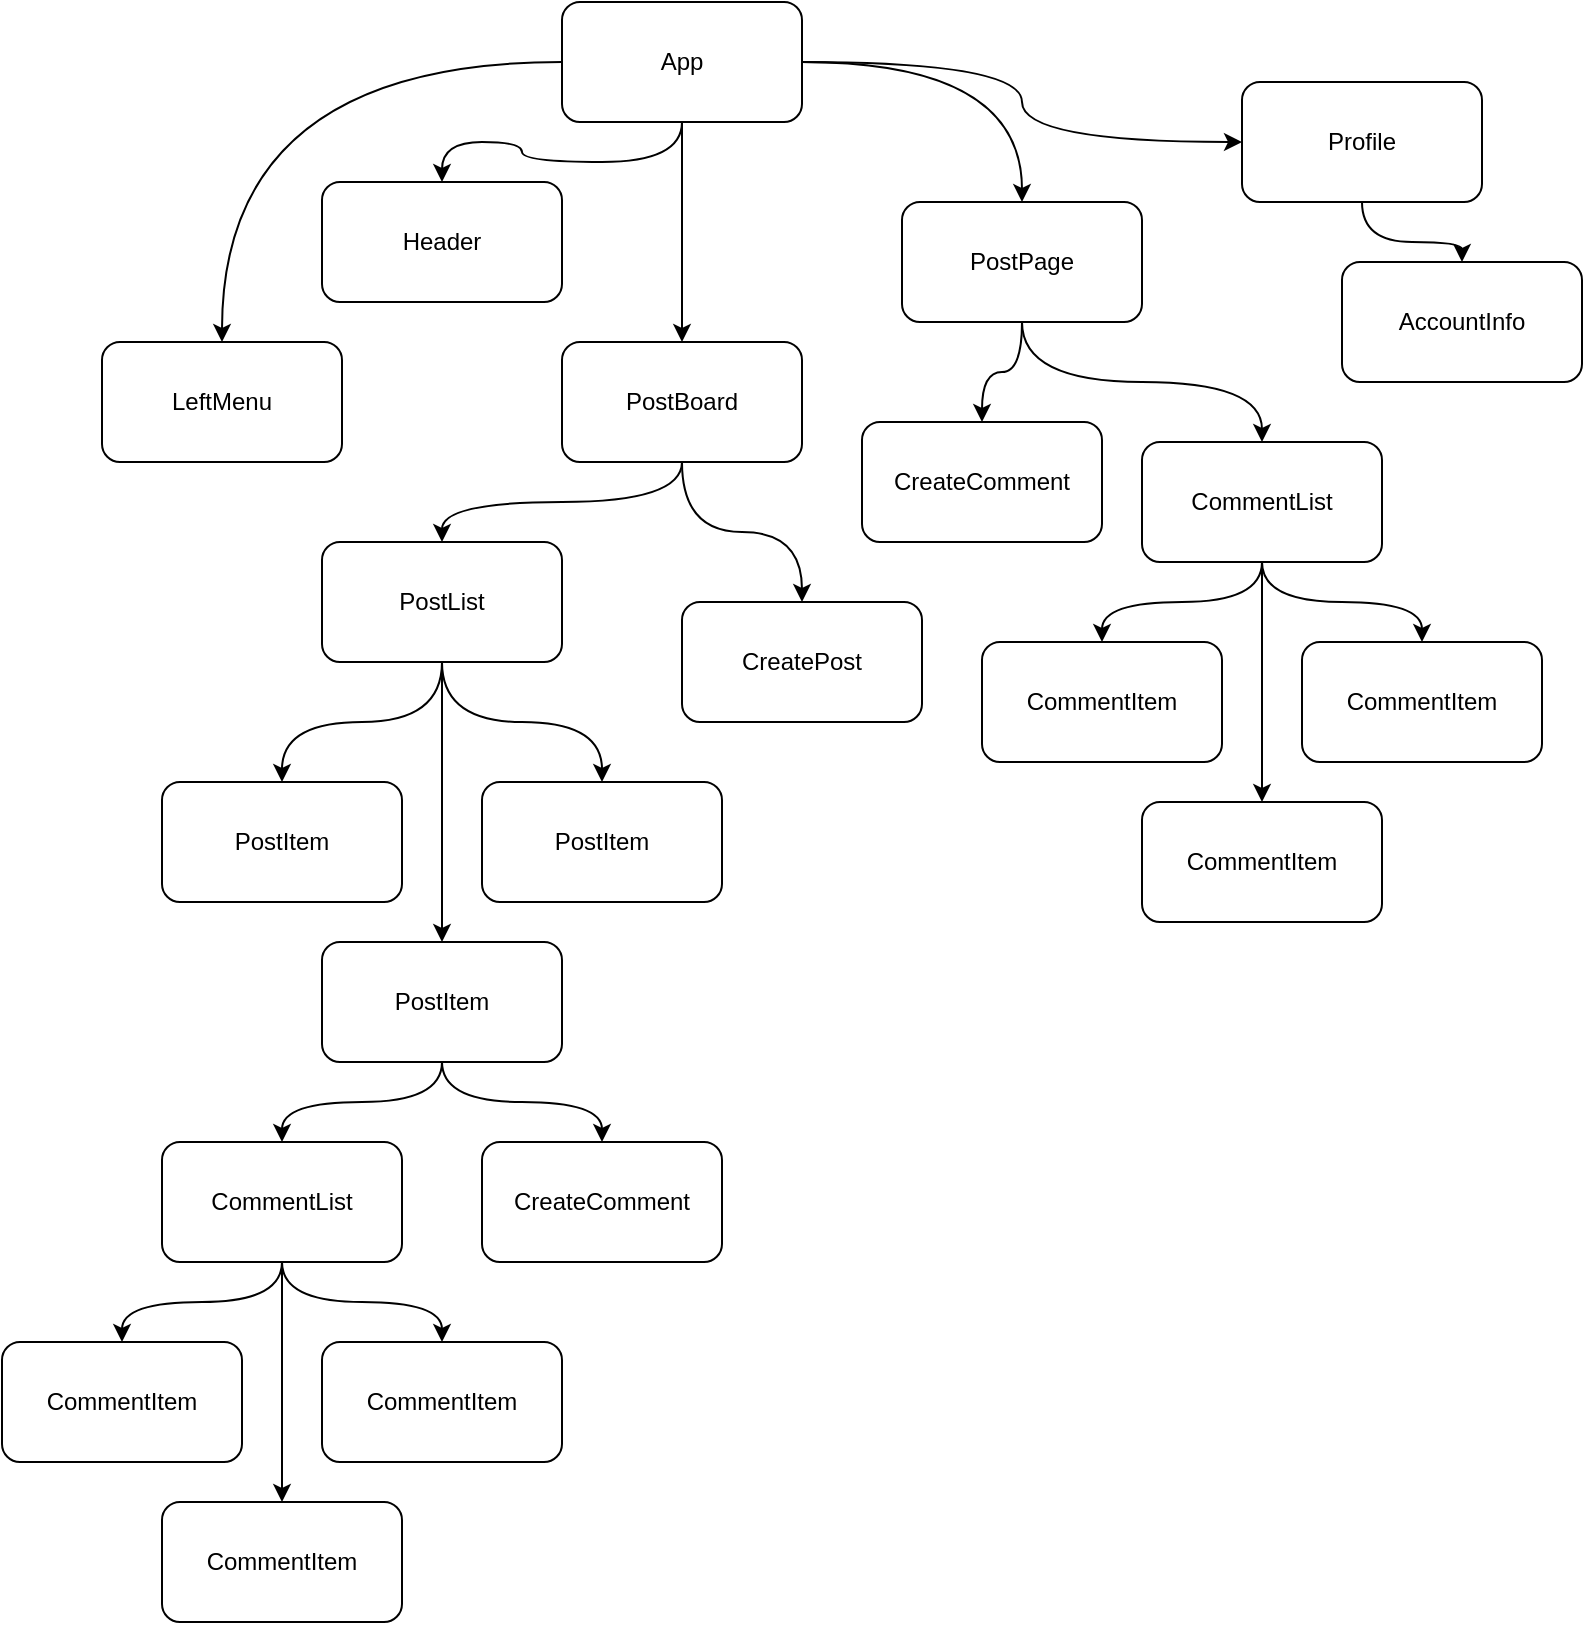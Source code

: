 <mxfile version="24.0.2" type="device">
  <diagram name="Page-1" id="IL38ssH-_RWsgFlwf67Z">
    <mxGraphModel dx="1282" dy="535" grid="1" gridSize="10" guides="1" tooltips="1" connect="1" arrows="1" fold="1" page="1" pageScale="1" pageWidth="827" pageHeight="1169" math="0" shadow="0">
      <root>
        <mxCell id="0" />
        <mxCell id="1" parent="0" />
        <mxCell id="DZYRU_ofzJVjwE8KknH9-11" style="edgeStyle=orthogonalEdgeStyle;rounded=0;orthogonalLoop=1;jettySize=auto;html=1;curved=1;" parent="1" source="DZYRU_ofzJVjwE8KknH9-1" target="DZYRU_ofzJVjwE8KknH9-9" edge="1">
          <mxGeometry relative="1" as="geometry" />
        </mxCell>
        <mxCell id="DZYRU_ofzJVjwE8KknH9-12" style="edgeStyle=orthogonalEdgeStyle;rounded=0;orthogonalLoop=1;jettySize=auto;html=1;curved=1;" parent="1" source="DZYRU_ofzJVjwE8KknH9-1" target="DZYRU_ofzJVjwE8KknH9-10" edge="1">
          <mxGeometry relative="1" as="geometry" />
        </mxCell>
        <mxCell id="DZYRU_ofzJVjwE8KknH9-13" style="edgeStyle=orthogonalEdgeStyle;rounded=0;orthogonalLoop=1;jettySize=auto;html=1;" parent="1" source="DZYRU_ofzJVjwE8KknH9-1" target="DZYRU_ofzJVjwE8KknH9-3" edge="1">
          <mxGeometry relative="1" as="geometry" />
        </mxCell>
        <mxCell id="DZYRU_ofzJVjwE8KknH9-15" style="edgeStyle=orthogonalEdgeStyle;rounded=0;orthogonalLoop=1;jettySize=auto;html=1;curved=1;" parent="1" source="DZYRU_ofzJVjwE8KknH9-1" target="DZYRU_ofzJVjwE8KknH9-2" edge="1">
          <mxGeometry relative="1" as="geometry" />
        </mxCell>
        <mxCell id="bSlTgqxA7FIsEH5_ooCk-12" style="edgeStyle=orthogonalEdgeStyle;rounded=0;orthogonalLoop=1;jettySize=auto;html=1;curved=1;" parent="1" source="DZYRU_ofzJVjwE8KknH9-1" target="bSlTgqxA7FIsEH5_ooCk-2" edge="1">
          <mxGeometry relative="1" as="geometry" />
        </mxCell>
        <mxCell id="DZYRU_ofzJVjwE8KknH9-1" value="App" style="rounded=1;whiteSpace=wrap;html=1;" parent="1" vertex="1">
          <mxGeometry x="280" width="120" height="60" as="geometry" />
        </mxCell>
        <mxCell id="DZYRU_ofzJVjwE8KknH9-49" style="edgeStyle=orthogonalEdgeStyle;rounded=0;orthogonalLoop=1;jettySize=auto;html=1;curved=1;" parent="1" source="DZYRU_ofzJVjwE8KknH9-2" target="DZYRU_ofzJVjwE8KknH9-48" edge="1">
          <mxGeometry relative="1" as="geometry" />
        </mxCell>
        <mxCell id="DZYRU_ofzJVjwE8KknH9-2" value="Profile" style="rounded=1;whiteSpace=wrap;html=1;" parent="1" vertex="1">
          <mxGeometry x="620" y="40" width="120" height="60" as="geometry" />
        </mxCell>
        <mxCell id="DZYRU_ofzJVjwE8KknH9-16" style="edgeStyle=orthogonalEdgeStyle;rounded=0;orthogonalLoop=1;jettySize=auto;html=1;curved=1;" parent="1" source="DZYRU_ofzJVjwE8KknH9-3" target="DZYRU_ofzJVjwE8KknH9-5" edge="1">
          <mxGeometry relative="1" as="geometry" />
        </mxCell>
        <mxCell id="DZYRU_ofzJVjwE8KknH9-45" style="edgeStyle=orthogonalEdgeStyle;rounded=0;orthogonalLoop=1;jettySize=auto;html=1;curved=1;" parent="1" source="DZYRU_ofzJVjwE8KknH9-3" target="DZYRU_ofzJVjwE8KknH9-44" edge="1">
          <mxGeometry relative="1" as="geometry" />
        </mxCell>
        <mxCell id="DZYRU_ofzJVjwE8KknH9-3" value="PostBoard" style="rounded=1;whiteSpace=wrap;html=1;" parent="1" vertex="1">
          <mxGeometry x="280" y="170" width="120" height="60" as="geometry" />
        </mxCell>
        <mxCell id="DZYRU_ofzJVjwE8KknH9-20" style="edgeStyle=orthogonalEdgeStyle;rounded=0;orthogonalLoop=1;jettySize=auto;html=1;curved=1;" parent="1" source="DZYRU_ofzJVjwE8KknH9-5" target="DZYRU_ofzJVjwE8KknH9-6" edge="1">
          <mxGeometry relative="1" as="geometry" />
        </mxCell>
        <mxCell id="DZYRU_ofzJVjwE8KknH9-21" style="edgeStyle=orthogonalEdgeStyle;rounded=0;orthogonalLoop=1;jettySize=auto;html=1;curved=1;" parent="1" source="DZYRU_ofzJVjwE8KknH9-5" target="DZYRU_ofzJVjwE8KknH9-17" edge="1">
          <mxGeometry relative="1" as="geometry" />
        </mxCell>
        <mxCell id="DZYRU_ofzJVjwE8KknH9-22" style="edgeStyle=orthogonalEdgeStyle;rounded=0;orthogonalLoop=1;jettySize=auto;html=1;curved=1;" parent="1" source="DZYRU_ofzJVjwE8KknH9-5" target="DZYRU_ofzJVjwE8KknH9-18" edge="1">
          <mxGeometry relative="1" as="geometry" />
        </mxCell>
        <mxCell id="DZYRU_ofzJVjwE8KknH9-5" value="PostList" style="rounded=1;whiteSpace=wrap;html=1;" parent="1" vertex="1">
          <mxGeometry x="160" y="270" width="120" height="60" as="geometry" />
        </mxCell>
        <mxCell id="DZYRU_ofzJVjwE8KknH9-47" style="edgeStyle=orthogonalEdgeStyle;rounded=0;orthogonalLoop=1;jettySize=auto;html=1;curved=1;" parent="1" source="DZYRU_ofzJVjwE8KknH9-6" target="DZYRU_ofzJVjwE8KknH9-46" edge="1">
          <mxGeometry relative="1" as="geometry" />
        </mxCell>
        <mxCell id="DZYRU_ofzJVjwE8KknH9-6" value="PostItem" style="rounded=1;whiteSpace=wrap;html=1;" parent="1" vertex="1">
          <mxGeometry x="160" y="470" width="120" height="60" as="geometry" />
        </mxCell>
        <mxCell id="DZYRU_ofzJVjwE8KknH9-9" value="Header" style="rounded=1;whiteSpace=wrap;html=1;" parent="1" vertex="1">
          <mxGeometry x="160" y="90" width="120" height="60" as="geometry" />
        </mxCell>
        <mxCell id="DZYRU_ofzJVjwE8KknH9-10" value="LeftMenu" style="rounded=1;whiteSpace=wrap;html=1;" parent="1" vertex="1">
          <mxGeometry x="50" y="170" width="120" height="60" as="geometry" />
        </mxCell>
        <mxCell id="DZYRU_ofzJVjwE8KknH9-17" value="PostItem" style="rounded=1;whiteSpace=wrap;html=1;" parent="1" vertex="1">
          <mxGeometry x="80" y="390" width="120" height="60" as="geometry" />
        </mxCell>
        <mxCell id="DZYRU_ofzJVjwE8KknH9-18" value="PostItem" style="rounded=1;whiteSpace=wrap;html=1;" parent="1" vertex="1">
          <mxGeometry x="240" y="390" width="120" height="60" as="geometry" />
        </mxCell>
        <mxCell id="DZYRU_ofzJVjwE8KknH9-24" style="edgeStyle=orthogonalEdgeStyle;rounded=0;orthogonalLoop=1;jettySize=auto;html=1;curved=1;" parent="1" source="DZYRU_ofzJVjwE8KknH9-6" target="DZYRU_ofzJVjwE8KknH9-25" edge="1">
          <mxGeometry relative="1" as="geometry">
            <mxPoint x="130" y="460" as="sourcePoint" />
          </mxGeometry>
        </mxCell>
        <mxCell id="DZYRU_ofzJVjwE8KknH9-31" style="edgeStyle=orthogonalEdgeStyle;rounded=0;orthogonalLoop=1;jettySize=auto;html=1;curved=1;" parent="1" source="DZYRU_ofzJVjwE8KknH9-25" target="DZYRU_ofzJVjwE8KknH9-30" edge="1">
          <mxGeometry relative="1" as="geometry" />
        </mxCell>
        <mxCell id="DZYRU_ofzJVjwE8KknH9-33" style="edgeStyle=orthogonalEdgeStyle;rounded=0;orthogonalLoop=1;jettySize=auto;html=1;" parent="1" source="DZYRU_ofzJVjwE8KknH9-25" target="DZYRU_ofzJVjwE8KknH9-32" edge="1">
          <mxGeometry relative="1" as="geometry" />
        </mxCell>
        <mxCell id="DZYRU_ofzJVjwE8KknH9-35" style="edgeStyle=orthogonalEdgeStyle;rounded=0;orthogonalLoop=1;jettySize=auto;html=1;curved=1;" parent="1" source="DZYRU_ofzJVjwE8KknH9-25" target="DZYRU_ofzJVjwE8KknH9-34" edge="1">
          <mxGeometry relative="1" as="geometry" />
        </mxCell>
        <mxCell id="DZYRU_ofzJVjwE8KknH9-25" value="CommentList" style="rounded=1;whiteSpace=wrap;html=1;" parent="1" vertex="1">
          <mxGeometry x="80" y="570" width="120" height="60" as="geometry" />
        </mxCell>
        <mxCell id="DZYRU_ofzJVjwE8KknH9-30" value="CommentItem" style="rounded=1;whiteSpace=wrap;html=1;" parent="1" vertex="1">
          <mxGeometry y="670" width="120" height="60" as="geometry" />
        </mxCell>
        <mxCell id="DZYRU_ofzJVjwE8KknH9-32" value="CommentItem" style="rounded=1;whiteSpace=wrap;html=1;" parent="1" vertex="1">
          <mxGeometry x="80" y="750" width="120" height="60" as="geometry" />
        </mxCell>
        <mxCell id="DZYRU_ofzJVjwE8KknH9-34" value="CommentItem" style="rounded=1;whiteSpace=wrap;html=1;" parent="1" vertex="1">
          <mxGeometry x="160" y="670" width="120" height="60" as="geometry" />
        </mxCell>
        <mxCell id="DZYRU_ofzJVjwE8KknH9-44" value="CreatePost" style="rounded=1;whiteSpace=wrap;html=1;" parent="1" vertex="1">
          <mxGeometry x="340" y="300" width="120" height="60" as="geometry" />
        </mxCell>
        <mxCell id="DZYRU_ofzJVjwE8KknH9-46" value="CreateComment" style="rounded=1;whiteSpace=wrap;html=1;" parent="1" vertex="1">
          <mxGeometry x="240" y="570" width="120" height="60" as="geometry" />
        </mxCell>
        <mxCell id="DZYRU_ofzJVjwE8KknH9-48" value="AccountInfo" style="rounded=1;whiteSpace=wrap;html=1;" parent="1" vertex="1">
          <mxGeometry x="670" y="130" width="120" height="60" as="geometry" />
        </mxCell>
        <mxCell id="bSlTgqxA7FIsEH5_ooCk-1" style="edgeStyle=orthogonalEdgeStyle;rounded=0;orthogonalLoop=1;jettySize=auto;html=1;curved=1;" parent="1" source="bSlTgqxA7FIsEH5_ooCk-2" target="bSlTgqxA7FIsEH5_ooCk-11" edge="1">
          <mxGeometry relative="1" as="geometry" />
        </mxCell>
        <mxCell id="bSlTgqxA7FIsEH5_ooCk-2" value="PostPage" style="rounded=1;whiteSpace=wrap;html=1;" parent="1" vertex="1">
          <mxGeometry x="450" y="100" width="120" height="60" as="geometry" />
        </mxCell>
        <mxCell id="bSlTgqxA7FIsEH5_ooCk-3" style="edgeStyle=orthogonalEdgeStyle;rounded=0;orthogonalLoop=1;jettySize=auto;html=1;curved=1;" parent="1" source="bSlTgqxA7FIsEH5_ooCk-2" target="bSlTgqxA7FIsEH5_ooCk-7" edge="1">
          <mxGeometry relative="1" as="geometry">
            <mxPoint x="550" y="270" as="sourcePoint" />
          </mxGeometry>
        </mxCell>
        <mxCell id="bSlTgqxA7FIsEH5_ooCk-4" style="edgeStyle=orthogonalEdgeStyle;rounded=0;orthogonalLoop=1;jettySize=auto;html=1;curved=1;" parent="1" source="bSlTgqxA7FIsEH5_ooCk-7" target="bSlTgqxA7FIsEH5_ooCk-8" edge="1">
          <mxGeometry relative="1" as="geometry" />
        </mxCell>
        <mxCell id="bSlTgqxA7FIsEH5_ooCk-5" style="edgeStyle=orthogonalEdgeStyle;rounded=0;orthogonalLoop=1;jettySize=auto;html=1;" parent="1" source="bSlTgqxA7FIsEH5_ooCk-7" target="bSlTgqxA7FIsEH5_ooCk-9" edge="1">
          <mxGeometry relative="1" as="geometry" />
        </mxCell>
        <mxCell id="bSlTgqxA7FIsEH5_ooCk-6" style="edgeStyle=orthogonalEdgeStyle;rounded=0;orthogonalLoop=1;jettySize=auto;html=1;curved=1;" parent="1" source="bSlTgqxA7FIsEH5_ooCk-7" target="bSlTgqxA7FIsEH5_ooCk-10" edge="1">
          <mxGeometry relative="1" as="geometry" />
        </mxCell>
        <mxCell id="bSlTgqxA7FIsEH5_ooCk-7" value="CommentList" style="rounded=1;whiteSpace=wrap;html=1;" parent="1" vertex="1">
          <mxGeometry x="570" y="220" width="120" height="60" as="geometry" />
        </mxCell>
        <mxCell id="bSlTgqxA7FIsEH5_ooCk-8" value="CommentItem" style="rounded=1;whiteSpace=wrap;html=1;" parent="1" vertex="1">
          <mxGeometry x="490" y="320" width="120" height="60" as="geometry" />
        </mxCell>
        <mxCell id="bSlTgqxA7FIsEH5_ooCk-9" value="CommentItem" style="rounded=1;whiteSpace=wrap;html=1;" parent="1" vertex="1">
          <mxGeometry x="570" y="400" width="120" height="60" as="geometry" />
        </mxCell>
        <mxCell id="bSlTgqxA7FIsEH5_ooCk-10" value="CommentItem" style="rounded=1;whiteSpace=wrap;html=1;" parent="1" vertex="1">
          <mxGeometry x="650" y="320" width="120" height="60" as="geometry" />
        </mxCell>
        <mxCell id="bSlTgqxA7FIsEH5_ooCk-11" value="CreateComment" style="rounded=1;whiteSpace=wrap;html=1;" parent="1" vertex="1">
          <mxGeometry x="430" y="210" width="120" height="60" as="geometry" />
        </mxCell>
      </root>
    </mxGraphModel>
  </diagram>
</mxfile>
